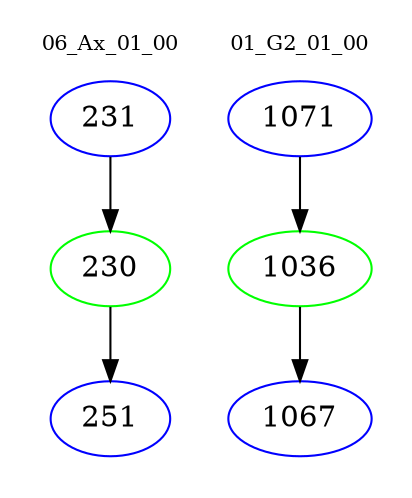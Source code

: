 digraph{
subgraph cluster_0 {
color = white
label = "06_Ax_01_00";
fontsize=10;
T0_231 [label="231", color="blue"]
T0_231 -> T0_230 [color="black"]
T0_230 [label="230", color="green"]
T0_230 -> T0_251 [color="black"]
T0_251 [label="251", color="blue"]
}
subgraph cluster_1 {
color = white
label = "01_G2_01_00";
fontsize=10;
T1_1071 [label="1071", color="blue"]
T1_1071 -> T1_1036 [color="black"]
T1_1036 [label="1036", color="green"]
T1_1036 -> T1_1067 [color="black"]
T1_1067 [label="1067", color="blue"]
}
}
